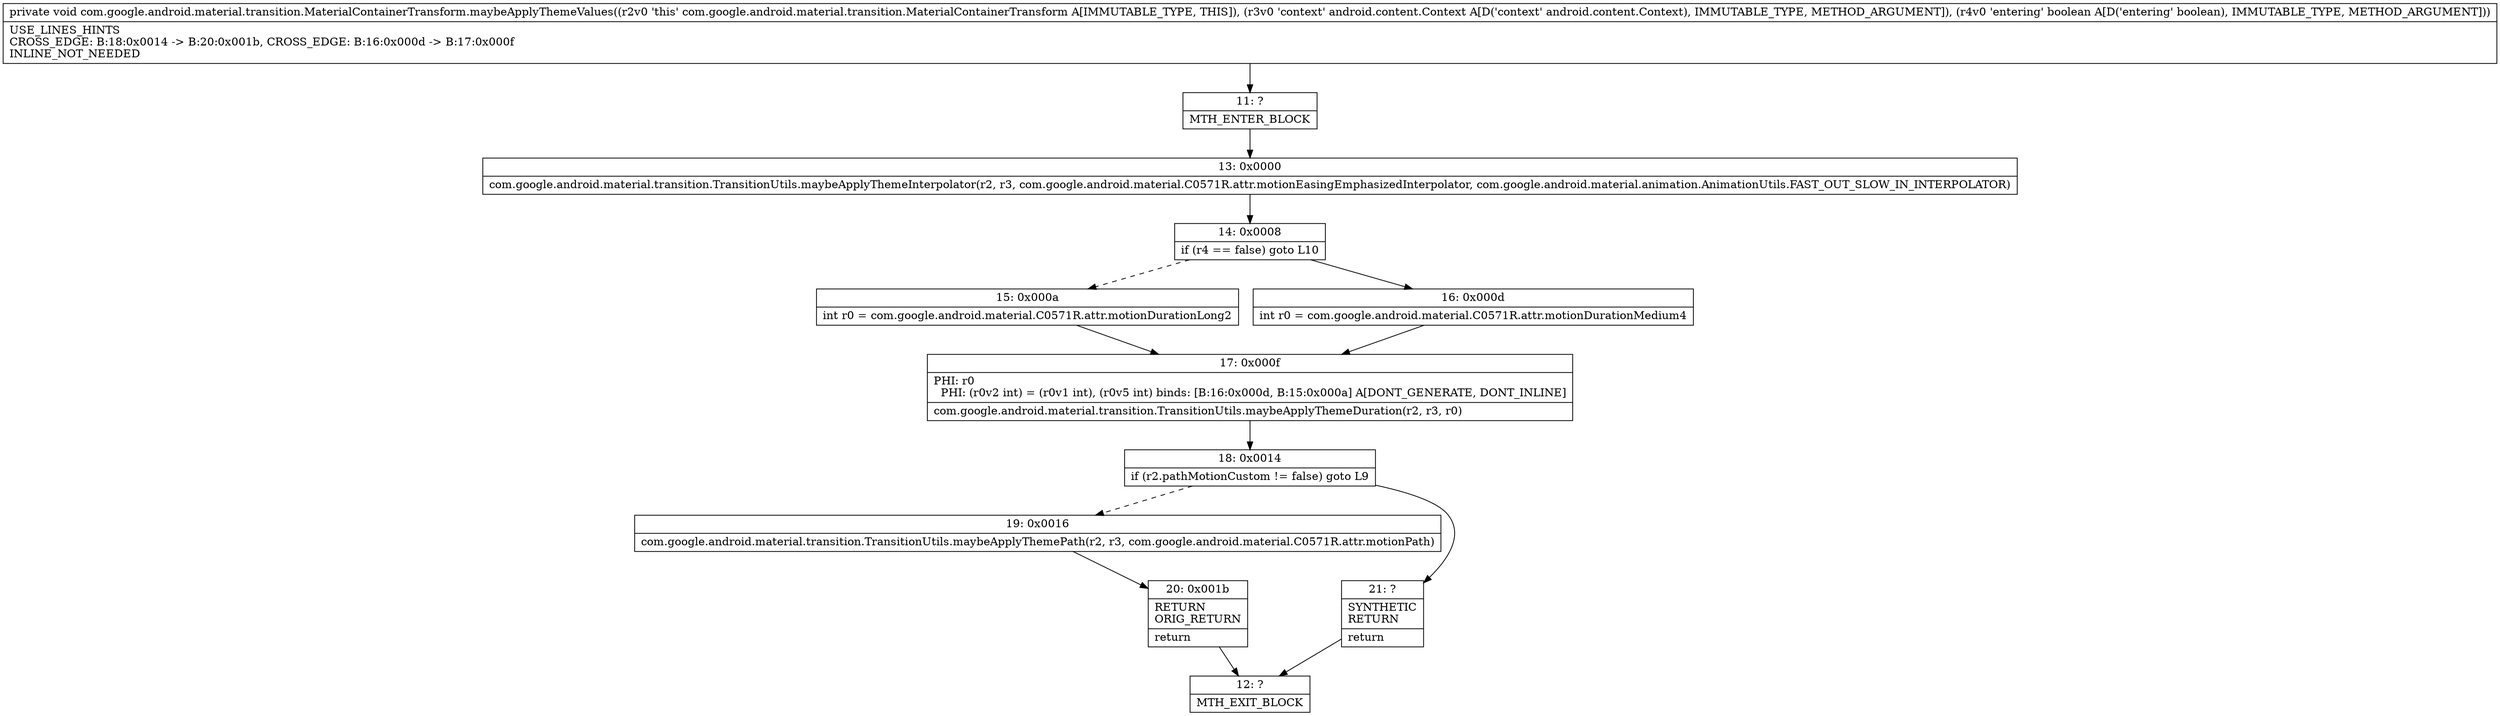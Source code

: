 digraph "CFG forcom.google.android.material.transition.MaterialContainerTransform.maybeApplyThemeValues(Landroid\/content\/Context;Z)V" {
Node_11 [shape=record,label="{11\:\ ?|MTH_ENTER_BLOCK\l}"];
Node_13 [shape=record,label="{13\:\ 0x0000|com.google.android.material.transition.TransitionUtils.maybeApplyThemeInterpolator(r2, r3, com.google.android.material.C0571R.attr.motionEasingEmphasizedInterpolator, com.google.android.material.animation.AnimationUtils.FAST_OUT_SLOW_IN_INTERPOLATOR)\l}"];
Node_14 [shape=record,label="{14\:\ 0x0008|if (r4 == false) goto L10\l}"];
Node_15 [shape=record,label="{15\:\ 0x000a|int r0 = com.google.android.material.C0571R.attr.motionDurationLong2\l}"];
Node_17 [shape=record,label="{17\:\ 0x000f|PHI: r0 \l  PHI: (r0v2 int) = (r0v1 int), (r0v5 int) binds: [B:16:0x000d, B:15:0x000a] A[DONT_GENERATE, DONT_INLINE]\l|com.google.android.material.transition.TransitionUtils.maybeApplyThemeDuration(r2, r3, r0)\l}"];
Node_18 [shape=record,label="{18\:\ 0x0014|if (r2.pathMotionCustom != false) goto L9\l}"];
Node_19 [shape=record,label="{19\:\ 0x0016|com.google.android.material.transition.TransitionUtils.maybeApplyThemePath(r2, r3, com.google.android.material.C0571R.attr.motionPath)\l}"];
Node_20 [shape=record,label="{20\:\ 0x001b|RETURN\lORIG_RETURN\l|return\l}"];
Node_12 [shape=record,label="{12\:\ ?|MTH_EXIT_BLOCK\l}"];
Node_21 [shape=record,label="{21\:\ ?|SYNTHETIC\lRETURN\l|return\l}"];
Node_16 [shape=record,label="{16\:\ 0x000d|int r0 = com.google.android.material.C0571R.attr.motionDurationMedium4\l}"];
MethodNode[shape=record,label="{private void com.google.android.material.transition.MaterialContainerTransform.maybeApplyThemeValues((r2v0 'this' com.google.android.material.transition.MaterialContainerTransform A[IMMUTABLE_TYPE, THIS]), (r3v0 'context' android.content.Context A[D('context' android.content.Context), IMMUTABLE_TYPE, METHOD_ARGUMENT]), (r4v0 'entering' boolean A[D('entering' boolean), IMMUTABLE_TYPE, METHOD_ARGUMENT]))  | USE_LINES_HINTS\lCROSS_EDGE: B:18:0x0014 \-\> B:20:0x001b, CROSS_EDGE: B:16:0x000d \-\> B:17:0x000f\lINLINE_NOT_NEEDED\l}"];
MethodNode -> Node_11;Node_11 -> Node_13;
Node_13 -> Node_14;
Node_14 -> Node_15[style=dashed];
Node_14 -> Node_16;
Node_15 -> Node_17;
Node_17 -> Node_18;
Node_18 -> Node_19[style=dashed];
Node_18 -> Node_21;
Node_19 -> Node_20;
Node_20 -> Node_12;
Node_21 -> Node_12;
Node_16 -> Node_17;
}

